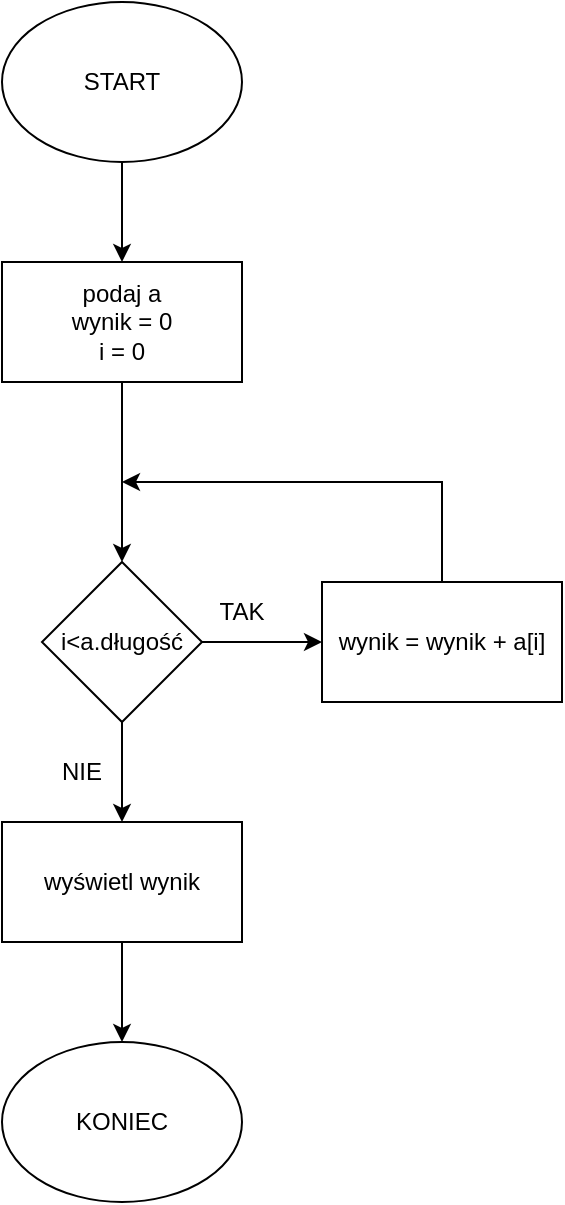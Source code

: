 <mxfile version="20.8.20" type="github">
  <diagram id="C5RBs43oDa-KdzZeNtuy" name="Page-1">
    <mxGraphModel dx="1434" dy="796" grid="1" gridSize="10" guides="1" tooltips="1" connect="1" arrows="1" fold="1" page="1" pageScale="1" pageWidth="827" pageHeight="1169" background="none" math="0" shadow="0">
      <root>
        <mxCell id="WIyWlLk6GJQsqaUBKTNV-0" />
        <mxCell id="WIyWlLk6GJQsqaUBKTNV-1" parent="WIyWlLk6GJQsqaUBKTNV-0" />
        <mxCell id="KWLl9mKZfiXBmgXl7tWE-2" style="edgeStyle=orthogonalEdgeStyle;rounded=0;orthogonalLoop=1;jettySize=auto;html=1;exitX=0.5;exitY=1;exitDx=0;exitDy=0;entryX=0.5;entryY=0;entryDx=0;entryDy=0;" edge="1" parent="WIyWlLk6GJQsqaUBKTNV-1" source="KWLl9mKZfiXBmgXl7tWE-0" target="KWLl9mKZfiXBmgXl7tWE-1">
          <mxGeometry relative="1" as="geometry" />
        </mxCell>
        <mxCell id="KWLl9mKZfiXBmgXl7tWE-0" value="START" style="ellipse;whiteSpace=wrap;html=1;" vertex="1" parent="WIyWlLk6GJQsqaUBKTNV-1">
          <mxGeometry x="360" y="40" width="120" height="80" as="geometry" />
        </mxCell>
        <mxCell id="KWLl9mKZfiXBmgXl7tWE-22" style="edgeStyle=orthogonalEdgeStyle;rounded=0;orthogonalLoop=1;jettySize=auto;html=1;exitX=0.5;exitY=1;exitDx=0;exitDy=0;entryX=0.5;entryY=0;entryDx=0;entryDy=0;" edge="1" parent="WIyWlLk6GJQsqaUBKTNV-1" source="KWLl9mKZfiXBmgXl7tWE-1" target="KWLl9mKZfiXBmgXl7tWE-20">
          <mxGeometry relative="1" as="geometry" />
        </mxCell>
        <mxCell id="KWLl9mKZfiXBmgXl7tWE-1" value="podaj a&lt;br&gt;wynik = 0&lt;br&gt;i = 0" style="rounded=0;whiteSpace=wrap;html=1;" vertex="1" parent="WIyWlLk6GJQsqaUBKTNV-1">
          <mxGeometry x="360" y="170" width="120" height="60" as="geometry" />
        </mxCell>
        <mxCell id="KWLl9mKZfiXBmgXl7tWE-26" style="edgeStyle=orthogonalEdgeStyle;rounded=0;orthogonalLoop=1;jettySize=auto;html=1;exitX=0.5;exitY=1;exitDx=0;exitDy=0;entryX=0.5;entryY=0;entryDx=0;entryDy=0;" edge="1" parent="WIyWlLk6GJQsqaUBKTNV-1" source="KWLl9mKZfiXBmgXl7tWE-20" target="KWLl9mKZfiXBmgXl7tWE-24">
          <mxGeometry relative="1" as="geometry" />
        </mxCell>
        <mxCell id="KWLl9mKZfiXBmgXl7tWE-29" style="edgeStyle=orthogonalEdgeStyle;rounded=0;orthogonalLoop=1;jettySize=auto;html=1;exitX=1;exitY=0.5;exitDx=0;exitDy=0;entryX=0;entryY=0.5;entryDx=0;entryDy=0;" edge="1" parent="WIyWlLk6GJQsqaUBKTNV-1" source="KWLl9mKZfiXBmgXl7tWE-20" target="KWLl9mKZfiXBmgXl7tWE-28">
          <mxGeometry relative="1" as="geometry" />
        </mxCell>
        <mxCell id="KWLl9mKZfiXBmgXl7tWE-20" value="i&amp;lt;a.długość" style="rhombus;whiteSpace=wrap;html=1;" vertex="1" parent="WIyWlLk6GJQsqaUBKTNV-1">
          <mxGeometry x="380" y="320" width="80" height="80" as="geometry" />
        </mxCell>
        <mxCell id="KWLl9mKZfiXBmgXl7tWE-21" value="KONIEC" style="ellipse;whiteSpace=wrap;html=1;" vertex="1" parent="WIyWlLk6GJQsqaUBKTNV-1">
          <mxGeometry x="360" y="560" width="120" height="80" as="geometry" />
        </mxCell>
        <mxCell id="KWLl9mKZfiXBmgXl7tWE-25" style="edgeStyle=orthogonalEdgeStyle;rounded=0;orthogonalLoop=1;jettySize=auto;html=1;exitX=0.5;exitY=1;exitDx=0;exitDy=0;entryX=0.5;entryY=0;entryDx=0;entryDy=0;" edge="1" parent="WIyWlLk6GJQsqaUBKTNV-1" source="KWLl9mKZfiXBmgXl7tWE-24" target="KWLl9mKZfiXBmgXl7tWE-21">
          <mxGeometry relative="1" as="geometry" />
        </mxCell>
        <mxCell id="KWLl9mKZfiXBmgXl7tWE-24" value="wyświetl wynik" style="rounded=0;whiteSpace=wrap;html=1;" vertex="1" parent="WIyWlLk6GJQsqaUBKTNV-1">
          <mxGeometry x="360" y="450" width="120" height="60" as="geometry" />
        </mxCell>
        <mxCell id="KWLl9mKZfiXBmgXl7tWE-27" value="NIE" style="text;html=1;strokeColor=none;fillColor=none;align=center;verticalAlign=middle;whiteSpace=wrap;rounded=0;" vertex="1" parent="WIyWlLk6GJQsqaUBKTNV-1">
          <mxGeometry x="370" y="410" width="60" height="30" as="geometry" />
        </mxCell>
        <mxCell id="KWLl9mKZfiXBmgXl7tWE-30" style="edgeStyle=orthogonalEdgeStyle;rounded=0;orthogonalLoop=1;jettySize=auto;html=1;exitX=0.5;exitY=0;exitDx=0;exitDy=0;" edge="1" parent="WIyWlLk6GJQsqaUBKTNV-1" source="KWLl9mKZfiXBmgXl7tWE-28">
          <mxGeometry relative="1" as="geometry">
            <mxPoint x="420" y="280" as="targetPoint" />
            <Array as="points">
              <mxPoint x="580" y="280" />
              <mxPoint x="420" y="280" />
            </Array>
          </mxGeometry>
        </mxCell>
        <mxCell id="KWLl9mKZfiXBmgXl7tWE-28" value="wynik = wynik + a[i]" style="rounded=0;whiteSpace=wrap;html=1;" vertex="1" parent="WIyWlLk6GJQsqaUBKTNV-1">
          <mxGeometry x="520" y="330" width="120" height="60" as="geometry" />
        </mxCell>
        <mxCell id="KWLl9mKZfiXBmgXl7tWE-31" value="TAK" style="text;html=1;strokeColor=none;fillColor=none;align=center;verticalAlign=middle;whiteSpace=wrap;rounded=0;" vertex="1" parent="WIyWlLk6GJQsqaUBKTNV-1">
          <mxGeometry x="450" y="330" width="60" height="30" as="geometry" />
        </mxCell>
      </root>
    </mxGraphModel>
  </diagram>
</mxfile>
